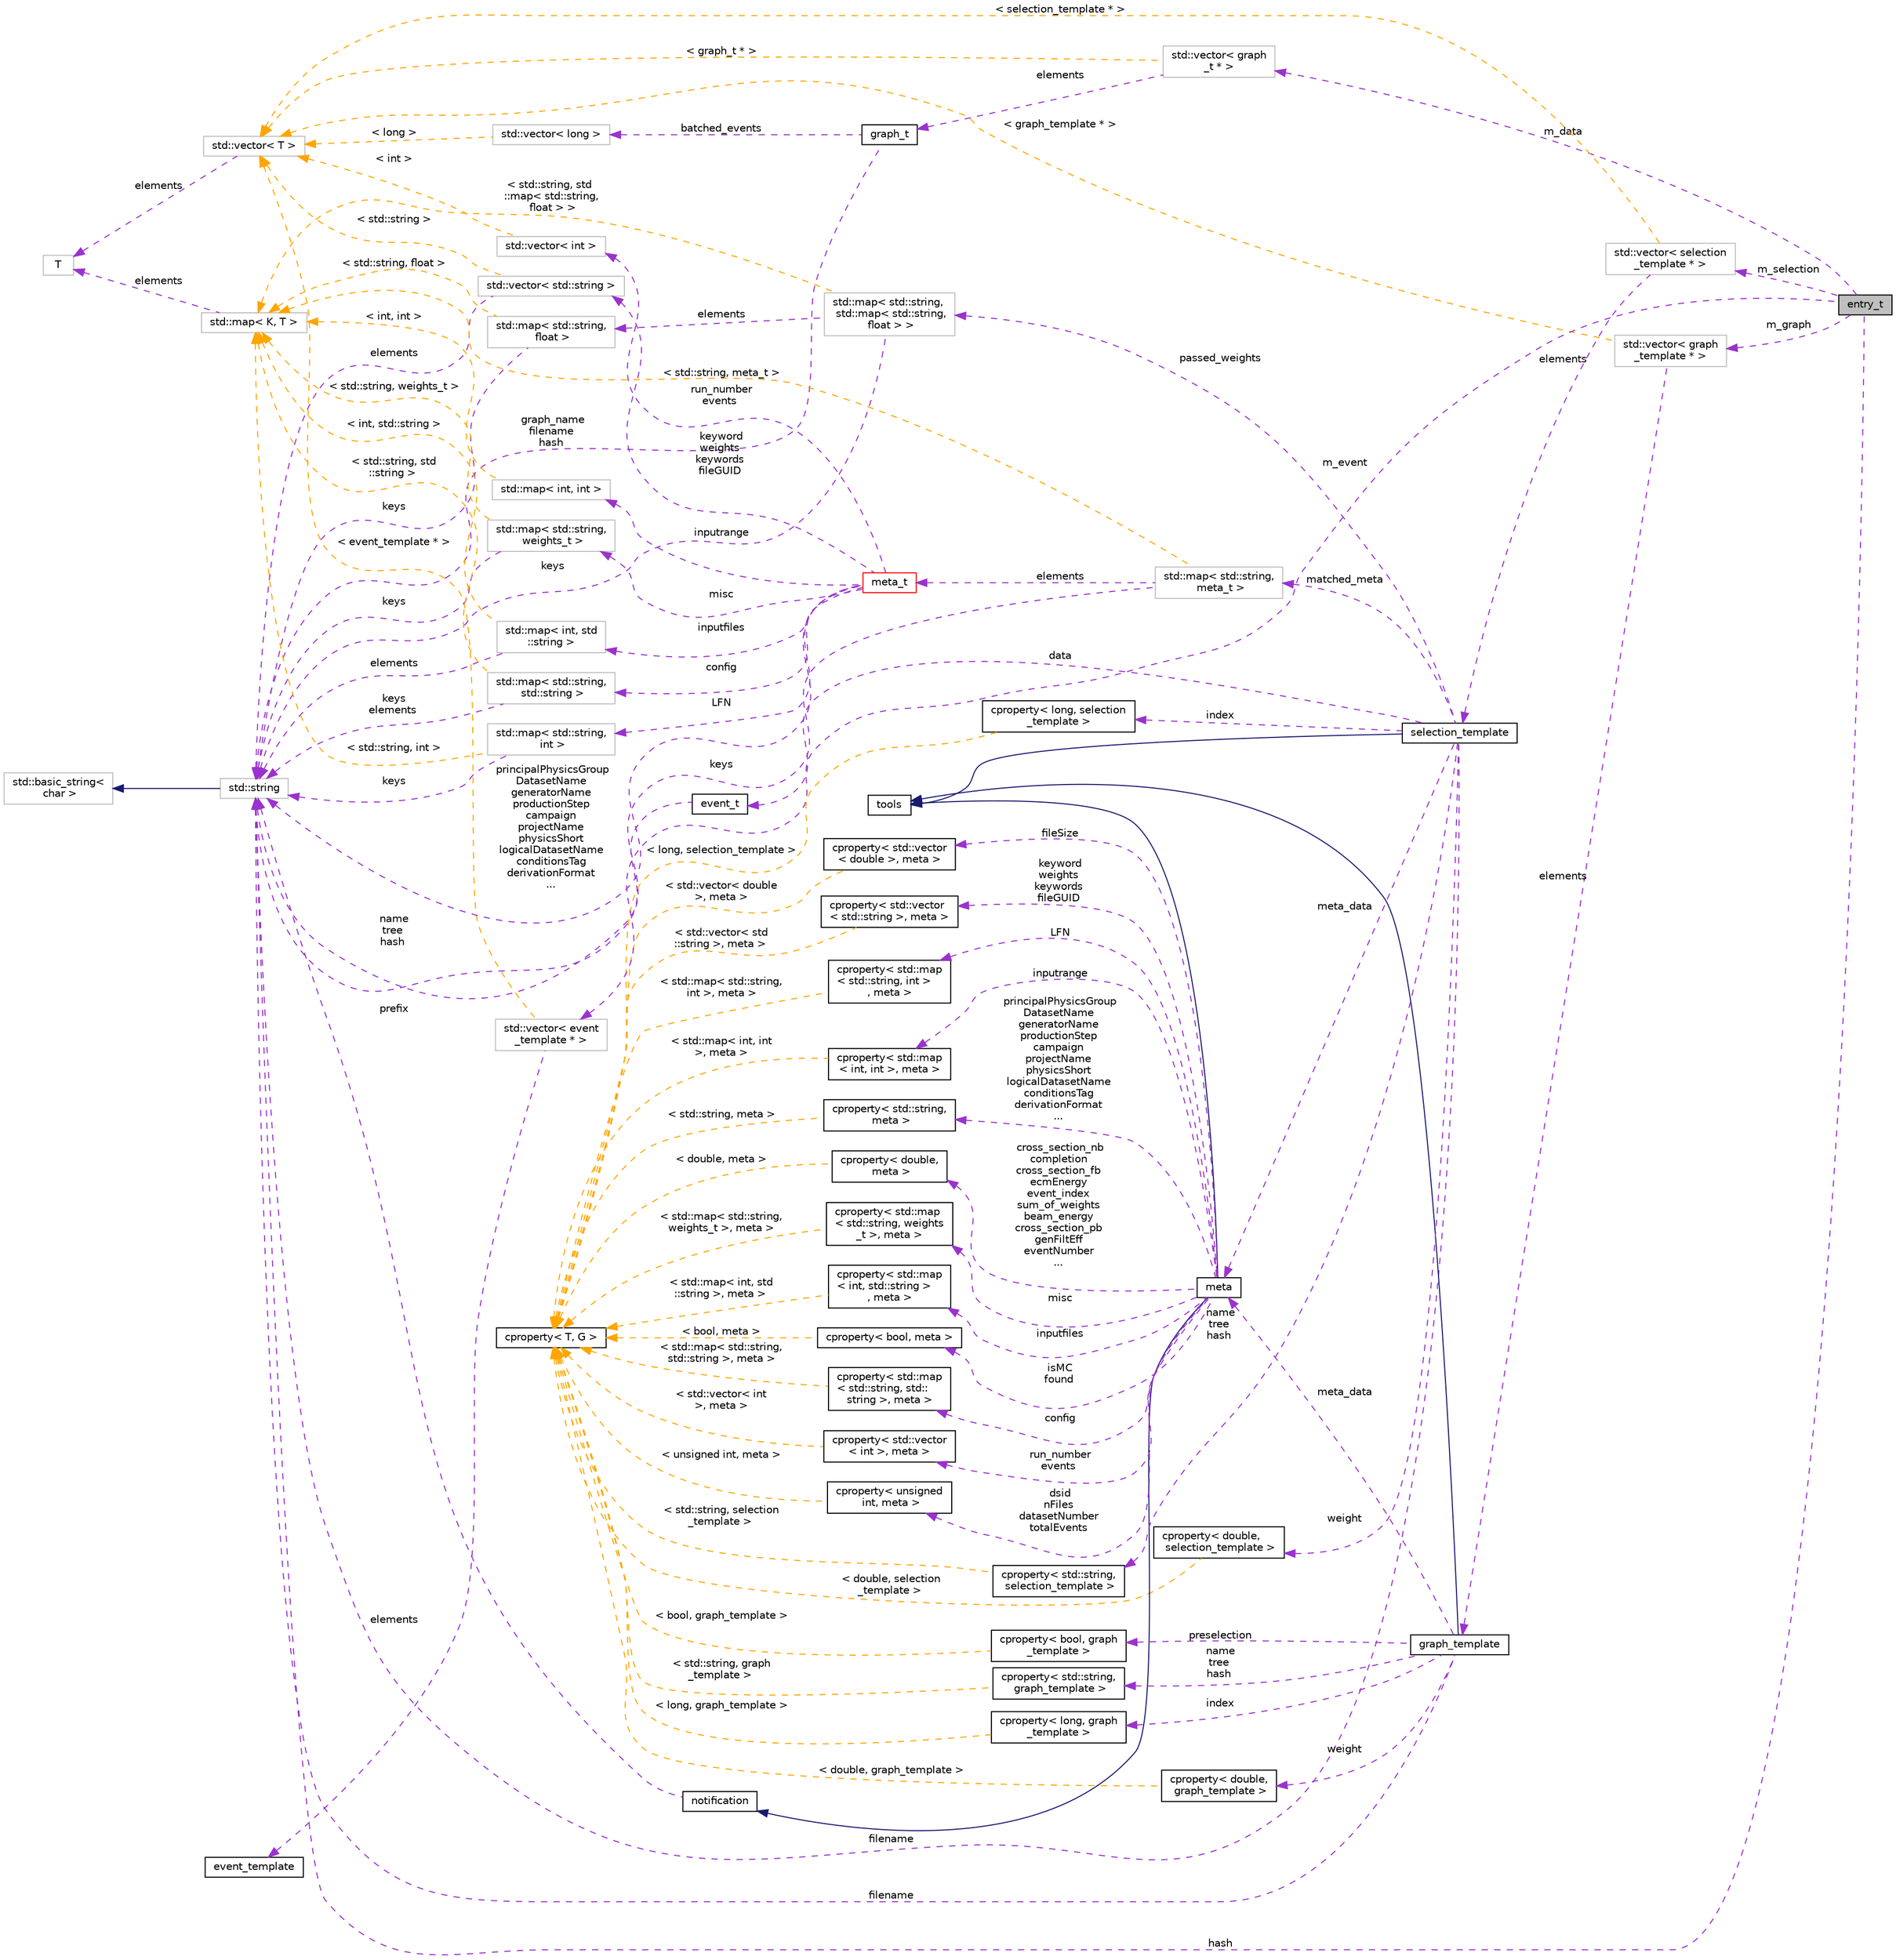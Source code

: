 digraph "entry_t"
{
 // INTERACTIVE_SVG=YES
 // LATEX_PDF_SIZE
  edge [fontname="Helvetica",fontsize="10",labelfontname="Helvetica",labelfontsize="10"];
  node [fontname="Helvetica",fontsize="10",shape=record];
  rankdir="LR";
  Node1 [label="entry_t",height=0.2,width=0.4,color="black", fillcolor="grey75", style="filled", fontcolor="black",tooltip=" "];
  Node2 -> Node1 [dir="back",color="darkorchid3",fontsize="10",style="dashed",label=" m_data" ,fontname="Helvetica"];
  Node2 [label="std::vector\< graph\l_t * \>",height=0.2,width=0.4,color="grey75", fillcolor="white", style="filled",tooltip=" "];
  Node3 -> Node2 [dir="back",color="darkorchid3",fontsize="10",style="dashed",label=" elements" ,fontname="Helvetica"];
  Node3 [label="graph_t",height=0.2,width=0.4,color="black", fillcolor="white", style="filled",URL="$structgraph__t.html",tooltip=" "];
  Node4 -> Node3 [dir="back",color="darkorchid3",fontsize="10",style="dashed",label=" batched_events" ,fontname="Helvetica"];
  Node4 [label="std::vector\< long \>",height=0.2,width=0.4,color="grey75", fillcolor="white", style="filled",tooltip=" "];
  Node5 -> Node4 [dir="back",color="orange",fontsize="10",style="dashed",label=" \< long \>" ,fontname="Helvetica"];
  Node5 [label="std::vector\< T \>",height=0.2,width=0.4,color="grey75", fillcolor="white", style="filled",tooltip="STL class."];
  Node6 -> Node5 [dir="back",color="darkorchid3",fontsize="10",style="dashed",label=" elements" ,fontname="Helvetica"];
  Node6 [label="T",height=0.2,width=0.4,color="grey75", fillcolor="white", style="filled",tooltip=" "];
  Node7 -> Node3 [dir="back",color="darkorchid3",fontsize="10",style="dashed",label=" graph_name\nfilename\nhash" ,fontname="Helvetica"];
  Node7 [label="std::string",height=0.2,width=0.4,color="grey75", fillcolor="white", style="filled",tooltip="STL class."];
  Node8 -> Node7 [dir="back",color="midnightblue",fontsize="10",style="solid",fontname="Helvetica"];
  Node8 [label="std::basic_string\<\l char \>",height=0.2,width=0.4,color="grey75", fillcolor="white", style="filled",tooltip="STL class."];
  Node5 -> Node2 [dir="back",color="orange",fontsize="10",style="dashed",label=" \< graph_t * \>" ,fontname="Helvetica"];
  Node9 -> Node1 [dir="back",color="darkorchid3",fontsize="10",style="dashed",label=" m_graph" ,fontname="Helvetica"];
  Node9 [label="std::vector\< graph\l_template * \>",height=0.2,width=0.4,color="grey75", fillcolor="white", style="filled",tooltip=" "];
  Node10 -> Node9 [dir="back",color="darkorchid3",fontsize="10",style="dashed",label=" elements" ,fontname="Helvetica"];
  Node10 [label="graph_template",height=0.2,width=0.4,color="black", fillcolor="white", style="filled",URL="$classgraph__template.html",tooltip=" "];
  Node11 -> Node10 [dir="back",color="midnightblue",fontsize="10",style="solid",fontname="Helvetica"];
  Node11 [label="tools",height=0.2,width=0.4,color="black", fillcolor="white", style="filled",URL="$classtools.html",tooltip="Provides a wide range of utility functions used throughout the framework."];
  Node12 -> Node10 [dir="back",color="darkorchid3",fontsize="10",style="dashed",label=" preselection" ,fontname="Helvetica"];
  Node12 [label="cproperty\< bool, graph\l_template \>",height=0.2,width=0.4,color="black", fillcolor="white", style="filled",URL="$classcproperty.html",tooltip=" "];
  Node13 -> Node12 [dir="back",color="orange",fontsize="10",style="dashed",label=" \< bool, graph_template \>" ,fontname="Helvetica"];
  Node13 [label="cproperty\< T, G \>",height=0.2,width=0.4,color="black", fillcolor="white", style="filled",URL="$classcproperty.html",tooltip=" "];
  Node14 -> Node10 [dir="back",color="darkorchid3",fontsize="10",style="dashed",label=" meta_data" ,fontname="Helvetica"];
  Node14 [label="meta",height=0.2,width=0.4,color="black", fillcolor="white", style="filled",URL="$classmeta.html",tooltip="Provides properties and methods for metadata management."];
  Node11 -> Node14 [dir="back",color="midnightblue",fontsize="10",style="solid",fontname="Helvetica"];
  Node15 -> Node14 [dir="back",color="midnightblue",fontsize="10",style="solid",fontname="Helvetica"];
  Node15 [label="notification",height=0.2,width=0.4,color="black", fillcolor="white", style="filled",URL="$classnotification.html",tooltip="Provides logging and messaging functionality with various severity levels."];
  Node7 -> Node15 [dir="back",color="darkorchid3",fontsize="10",style="dashed",label=" prefix" ,fontname="Helvetica"];
  Node16 -> Node14 [dir="back",color="darkorchid3",fontsize="10",style="dashed",label=" config" ,fontname="Helvetica"];
  Node16 [label="cproperty\< std::map\l\< std::string, std::\lstring \>, meta \>",height=0.2,width=0.4,color="black", fillcolor="white", style="filled",URL="$classcproperty.html",tooltip=" "];
  Node13 -> Node16 [dir="back",color="orange",fontsize="10",style="dashed",label=" \< std::map\< std::string,\l std::string \>, meta \>" ,fontname="Helvetica"];
  Node17 -> Node14 [dir="back",color="darkorchid3",fontsize="10",style="dashed",label=" run_number\nevents" ,fontname="Helvetica"];
  Node17 [label="cproperty\< std::vector\l\< int \>, meta \>",height=0.2,width=0.4,color="black", fillcolor="white", style="filled",URL="$classcproperty.html",tooltip=" "];
  Node13 -> Node17 [dir="back",color="orange",fontsize="10",style="dashed",label=" \< std::vector\< int\l \>, meta \>" ,fontname="Helvetica"];
  Node18 -> Node14 [dir="back",color="darkorchid3",fontsize="10",style="dashed",label=" dsid\nnFiles\ndatasetNumber\ntotalEvents" ,fontname="Helvetica"];
  Node18 [label="cproperty\< unsigned\l int, meta \>",height=0.2,width=0.4,color="black", fillcolor="white", style="filled",URL="$classcproperty.html",tooltip=" "];
  Node13 -> Node18 [dir="back",color="orange",fontsize="10",style="dashed",label=" \< unsigned int, meta \>" ,fontname="Helvetica"];
  Node19 -> Node14 [dir="back",color="darkorchid3",fontsize="10",style="dashed",label=" fileSize" ,fontname="Helvetica"];
  Node19 [label="cproperty\< std::vector\l\< double \>, meta \>",height=0.2,width=0.4,color="black", fillcolor="white", style="filled",URL="$classcproperty.html",tooltip=" "];
  Node13 -> Node19 [dir="back",color="orange",fontsize="10",style="dashed",label=" \< std::vector\< double\l \>, meta \>" ,fontname="Helvetica"];
  Node20 -> Node14 [dir="back",color="darkorchid3",fontsize="10",style="dashed",label=" LFN" ,fontname="Helvetica"];
  Node20 [label="cproperty\< std::map\l\< std::string, int \>\l, meta \>",height=0.2,width=0.4,color="black", fillcolor="white", style="filled",URL="$classcproperty.html",tooltip=" "];
  Node13 -> Node20 [dir="back",color="orange",fontsize="10",style="dashed",label=" \< std::map\< std::string,\l int \>, meta \>" ,fontname="Helvetica"];
  Node21 -> Node14 [dir="back",color="darkorchid3",fontsize="10",style="dashed",label=" inputrange" ,fontname="Helvetica"];
  Node21 [label="cproperty\< std::map\l\< int, int \>, meta \>",height=0.2,width=0.4,color="black", fillcolor="white", style="filled",URL="$classcproperty.html",tooltip=" "];
  Node13 -> Node21 [dir="back",color="orange",fontsize="10",style="dashed",label=" \< std::map\< int, int\l \>, meta \>" ,fontname="Helvetica"];
  Node22 -> Node14 [dir="back",color="darkorchid3",fontsize="10",style="dashed",label=" keyword\nweights\nkeywords\nfileGUID" ,fontname="Helvetica"];
  Node22 [label="cproperty\< std::vector\l\< std::string \>, meta \>",height=0.2,width=0.4,color="black", fillcolor="white", style="filled",URL="$classcproperty.html",tooltip=" "];
  Node13 -> Node22 [dir="back",color="orange",fontsize="10",style="dashed",label=" \< std::vector\< std\l::string \>, meta \>" ,fontname="Helvetica"];
  Node23 -> Node14 [dir="back",color="darkorchid3",fontsize="10",style="dashed",label=" principalPhysicsGroup\nDatasetName\ngeneratorName\nproductionStep\ncampaign\nprojectName\nphysicsShort\nlogicalDatasetName\nconditionsTag\nderivationFormat\n..." ,fontname="Helvetica"];
  Node23 [label="cproperty\< std::string,\l meta \>",height=0.2,width=0.4,color="black", fillcolor="white", style="filled",URL="$classcproperty.html",tooltip=" "];
  Node13 -> Node23 [dir="back",color="orange",fontsize="10",style="dashed",label=" \< std::string, meta \>" ,fontname="Helvetica"];
  Node24 -> Node14 [dir="back",color="darkorchid3",fontsize="10",style="dashed",label=" cross_section_nb\ncompletion\ncross_section_fb\necmEnergy\nevent_index\nsum_of_weights\nbeam_energy\ncross_section_pb\ngenFiltEff\neventNumber\n..." ,fontname="Helvetica"];
  Node24 [label="cproperty\< double,\l meta \>",height=0.2,width=0.4,color="black", fillcolor="white", style="filled",URL="$classcproperty.html",tooltip=" "];
  Node13 -> Node24 [dir="back",color="orange",fontsize="10",style="dashed",label=" \< double, meta \>" ,fontname="Helvetica"];
  Node25 -> Node14 [dir="back",color="darkorchid3",fontsize="10",style="dashed",label=" misc" ,fontname="Helvetica"];
  Node25 [label="cproperty\< std::map\l\< std::string, weights\l_t \>, meta \>",height=0.2,width=0.4,color="black", fillcolor="white", style="filled",URL="$classcproperty.html",tooltip=" "];
  Node13 -> Node25 [dir="back",color="orange",fontsize="10",style="dashed",label=" \< std::map\< std::string,\l weights_t \>, meta \>" ,fontname="Helvetica"];
  Node26 -> Node14 [dir="back",color="darkorchid3",fontsize="10",style="dashed",label=" inputfiles" ,fontname="Helvetica"];
  Node26 [label="cproperty\< std::map\l\< int, std::string \>\l, meta \>",height=0.2,width=0.4,color="black", fillcolor="white", style="filled",URL="$classcproperty.html",tooltip=" "];
  Node13 -> Node26 [dir="back",color="orange",fontsize="10",style="dashed",label=" \< std::map\< int, std\l::string \>, meta \>" ,fontname="Helvetica"];
  Node27 -> Node14 [dir="back",color="darkorchid3",fontsize="10",style="dashed",label=" isMC\nfound" ,fontname="Helvetica"];
  Node27 [label="cproperty\< bool, meta \>",height=0.2,width=0.4,color="black", fillcolor="white", style="filled",URL="$classcproperty.html",tooltip=" "];
  Node13 -> Node27 [dir="back",color="orange",fontsize="10",style="dashed",label=" \< bool, meta \>" ,fontname="Helvetica"];
  Node28 -> Node10 [dir="back",color="darkorchid3",fontsize="10",style="dashed",label=" name\ntree\nhash" ,fontname="Helvetica"];
  Node28 [label="cproperty\< std::string,\l graph_template \>",height=0.2,width=0.4,color="black", fillcolor="white", style="filled",URL="$classcproperty.html",tooltip=" "];
  Node13 -> Node28 [dir="back",color="orange",fontsize="10",style="dashed",label=" \< std::string, graph\l_template \>" ,fontname="Helvetica"];
  Node7 -> Node10 [dir="back",color="darkorchid3",fontsize="10",style="dashed",label=" filename" ,fontname="Helvetica"];
  Node29 -> Node10 [dir="back",color="darkorchid3",fontsize="10",style="dashed",label=" index" ,fontname="Helvetica"];
  Node29 [label="cproperty\< long, graph\l_template \>",height=0.2,width=0.4,color="black", fillcolor="white", style="filled",URL="$classcproperty.html",tooltip=" "];
  Node13 -> Node29 [dir="back",color="orange",fontsize="10",style="dashed",label=" \< long, graph_template \>" ,fontname="Helvetica"];
  Node30 -> Node10 [dir="back",color="darkorchid3",fontsize="10",style="dashed",label=" weight" ,fontname="Helvetica"];
  Node30 [label="cproperty\< double,\l graph_template \>",height=0.2,width=0.4,color="black", fillcolor="white", style="filled",URL="$classcproperty.html",tooltip=" "];
  Node13 -> Node30 [dir="back",color="orange",fontsize="10",style="dashed",label=" \< double, graph_template \>" ,fontname="Helvetica"];
  Node5 -> Node9 [dir="back",color="orange",fontsize="10",style="dashed",label=" \< graph_template * \>" ,fontname="Helvetica"];
  Node31 -> Node1 [dir="back",color="darkorchid3",fontsize="10",style="dashed",label=" m_selection" ,fontname="Helvetica"];
  Node31 [label="std::vector\< selection\l_template * \>",height=0.2,width=0.4,color="grey75", fillcolor="white", style="filled",tooltip=" "];
  Node32 -> Node31 [dir="back",color="darkorchid3",fontsize="10",style="dashed",label=" elements" ,fontname="Helvetica"];
  Node32 [label="selection_template",height=0.2,width=0.4,color="black", fillcolor="white", style="filled",URL="$classselection__template.html",tooltip=" "];
  Node11 -> Node32 [dir="back",color="midnightblue",fontsize="10",style="solid",fontname="Helvetica"];
  Node33 -> Node32 [dir="back",color="darkorchid3",fontsize="10",style="dashed",label=" data" ,fontname="Helvetica"];
  Node33 [label="event_t",height=0.2,width=0.4,color="black", fillcolor="white", style="filled",URL="$structevent__t.html",tooltip=" "];
  Node7 -> Node33 [dir="back",color="darkorchid3",fontsize="10",style="dashed",label=" name\ntree\nhash" ,fontname="Helvetica"];
  Node14 -> Node32 [dir="back",color="darkorchid3",fontsize="10",style="dashed",label=" meta_data" ,fontname="Helvetica"];
  Node7 -> Node32 [dir="back",color="darkorchid3",fontsize="10",style="dashed",label=" filename" ,fontname="Helvetica"];
  Node34 -> Node32 [dir="back",color="darkorchid3",fontsize="10",style="dashed",label=" matched_meta" ,fontname="Helvetica"];
  Node34 [label="std::map\< std::string,\l meta_t \>",height=0.2,width=0.4,color="grey75", fillcolor="white", style="filled",tooltip=" "];
  Node7 -> Node34 [dir="back",color="darkorchid3",fontsize="10",style="dashed",label=" keys" ,fontname="Helvetica"];
  Node35 -> Node34 [dir="back",color="darkorchid3",fontsize="10",style="dashed",label=" elements" ,fontname="Helvetica"];
  Node35 [label="meta_t",height=0.2,width=0.4,color="red", fillcolor="white", style="filled",URL="$structmeta__t.html",tooltip="Main structure for storing metadata about physics datasets."];
  Node36 -> Node35 [dir="back",color="darkorchid3",fontsize="10",style="dashed",label=" LFN" ,fontname="Helvetica"];
  Node36 [label="std::map\< std::string,\l int \>",height=0.2,width=0.4,color="grey75", fillcolor="white", style="filled",tooltip=" "];
  Node7 -> Node36 [dir="back",color="darkorchid3",fontsize="10",style="dashed",label=" keys" ,fontname="Helvetica"];
  Node37 -> Node36 [dir="back",color="orange",fontsize="10",style="dashed",label=" \< std::string, int \>" ,fontname="Helvetica"];
  Node37 [label="std::map\< K, T \>",height=0.2,width=0.4,color="grey75", fillcolor="white", style="filled",tooltip="STL class."];
  Node6 -> Node37 [dir="back",color="darkorchid3",fontsize="10",style="dashed",label=" elements" ,fontname="Helvetica"];
  Node39 -> Node35 [dir="back",color="darkorchid3",fontsize="10",style="dashed",label=" misc" ,fontname="Helvetica"];
  Node39 [label="std::map\< std::string,\l weights_t \>",height=0.2,width=0.4,color="grey75", fillcolor="white", style="filled",tooltip=" "];
  Node7 -> Node39 [dir="back",color="darkorchid3",fontsize="10",style="dashed",label=" keys" ,fontname="Helvetica"];
  Node37 -> Node39 [dir="back",color="orange",fontsize="10",style="dashed",label=" \< std::string, weights_t \>" ,fontname="Helvetica"];
  Node42 -> Node35 [dir="back",color="darkorchid3",fontsize="10",style="dashed",label=" inputrange" ,fontname="Helvetica"];
  Node42 [label="std::map\< int, int \>",height=0.2,width=0.4,color="grey75", fillcolor="white", style="filled",tooltip=" "];
  Node37 -> Node42 [dir="back",color="orange",fontsize="10",style="dashed",label=" \< int, int \>" ,fontname="Helvetica"];
  Node43 -> Node35 [dir="back",color="darkorchid3",fontsize="10",style="dashed",label=" config" ,fontname="Helvetica"];
  Node43 [label="std::map\< std::string,\l std::string \>",height=0.2,width=0.4,color="grey75", fillcolor="white", style="filled",tooltip=" "];
  Node7 -> Node43 [dir="back",color="darkorchid3",fontsize="10",style="dashed",label=" keys\nelements" ,fontname="Helvetica"];
  Node37 -> Node43 [dir="back",color="orange",fontsize="10",style="dashed",label=" \< std::string, std\l::string \>" ,fontname="Helvetica"];
  Node7 -> Node35 [dir="back",color="darkorchid3",fontsize="10",style="dashed",label=" principalPhysicsGroup\nDatasetName\ngeneratorName\nproductionStep\ncampaign\nprojectName\nphysicsShort\nlogicalDatasetName\nconditionsTag\nderivationFormat\n..." ,fontname="Helvetica"];
  Node44 -> Node35 [dir="back",color="darkorchid3",fontsize="10",style="dashed",label=" run_number\nevents" ,fontname="Helvetica"];
  Node44 [label="std::vector\< int \>",height=0.2,width=0.4,color="grey75", fillcolor="white", style="filled",tooltip=" "];
  Node5 -> Node44 [dir="back",color="orange",fontsize="10",style="dashed",label=" \< int \>" ,fontname="Helvetica"];
  Node45 -> Node35 [dir="back",color="darkorchid3",fontsize="10",style="dashed",label=" inputfiles" ,fontname="Helvetica"];
  Node45 [label="std::map\< int, std\l::string \>",height=0.2,width=0.4,color="grey75", fillcolor="white", style="filled",tooltip=" "];
  Node7 -> Node45 [dir="back",color="darkorchid3",fontsize="10",style="dashed",label=" elements" ,fontname="Helvetica"];
  Node37 -> Node45 [dir="back",color="orange",fontsize="10",style="dashed",label=" \< int, std::string \>" ,fontname="Helvetica"];
  Node46 -> Node35 [dir="back",color="darkorchid3",fontsize="10",style="dashed",label=" keyword\nweights\nkeywords\nfileGUID" ,fontname="Helvetica"];
  Node46 [label="std::vector\< std::string \>",height=0.2,width=0.4,color="grey75", fillcolor="white", style="filled",tooltip=" "];
  Node7 -> Node46 [dir="back",color="darkorchid3",fontsize="10",style="dashed",label=" elements" ,fontname="Helvetica"];
  Node5 -> Node46 [dir="back",color="orange",fontsize="10",style="dashed",label=" \< std::string \>" ,fontname="Helvetica"];
  Node37 -> Node34 [dir="back",color="orange",fontsize="10",style="dashed",label=" \< std::string, meta_t \>" ,fontname="Helvetica"];
  Node48 -> Node32 [dir="back",color="darkorchid3",fontsize="10",style="dashed",label=" passed_weights" ,fontname="Helvetica"];
  Node48 [label="std::map\< std::string,\l std::map\< std::string,\l float \> \>",height=0.2,width=0.4,color="grey75", fillcolor="white", style="filled",tooltip=" "];
  Node41 -> Node48 [dir="back",color="darkorchid3",fontsize="10",style="dashed",label=" elements" ,fontname="Helvetica"];
  Node41 [label="std::map\< std::string,\l float \>",height=0.2,width=0.4,color="grey75", fillcolor="white", style="filled",tooltip=" "];
  Node7 -> Node41 [dir="back",color="darkorchid3",fontsize="10",style="dashed",label=" keys" ,fontname="Helvetica"];
  Node37 -> Node41 [dir="back",color="orange",fontsize="10",style="dashed",label=" \< std::string, float \>" ,fontname="Helvetica"];
  Node7 -> Node48 [dir="back",color="darkorchid3",fontsize="10",style="dashed",label=" keys" ,fontname="Helvetica"];
  Node37 -> Node48 [dir="back",color="orange",fontsize="10",style="dashed",label=" \< std::string, std\l::map\< std::string,\l float \> \>" ,fontname="Helvetica"];
  Node49 -> Node32 [dir="back",color="darkorchid3",fontsize="10",style="dashed",label=" index" ,fontname="Helvetica"];
  Node49 [label="cproperty\< long, selection\l_template \>",height=0.2,width=0.4,color="black", fillcolor="white", style="filled",URL="$classcproperty.html",tooltip=" "];
  Node13 -> Node49 [dir="back",color="orange",fontsize="10",style="dashed",label=" \< long, selection_template \>" ,fontname="Helvetica"];
  Node50 -> Node32 [dir="back",color="darkorchid3",fontsize="10",style="dashed",label=" name\ntree\nhash" ,fontname="Helvetica"];
  Node50 [label="cproperty\< std::string,\l selection_template \>",height=0.2,width=0.4,color="black", fillcolor="white", style="filled",URL="$classcproperty.html",tooltip=" "];
  Node13 -> Node50 [dir="back",color="orange",fontsize="10",style="dashed",label=" \< std::string, selection\l_template \>" ,fontname="Helvetica"];
  Node51 -> Node32 [dir="back",color="darkorchid3",fontsize="10",style="dashed",label=" weight" ,fontname="Helvetica"];
  Node51 [label="cproperty\< double,\l selection_template \>",height=0.2,width=0.4,color="black", fillcolor="white", style="filled",URL="$classcproperty.html",tooltip=" "];
  Node13 -> Node51 [dir="back",color="orange",fontsize="10",style="dashed",label=" \< double, selection\l_template \>" ,fontname="Helvetica"];
  Node5 -> Node31 [dir="back",color="orange",fontsize="10",style="dashed",label=" \< selection_template * \>" ,fontname="Helvetica"];
  Node7 -> Node1 [dir="back",color="darkorchid3",fontsize="10",style="dashed",label=" hash" ,fontname="Helvetica"];
  Node52 -> Node1 [dir="back",color="darkorchid3",fontsize="10",style="dashed",label=" m_event" ,fontname="Helvetica"];
  Node52 [label="std::vector\< event\l_template * \>",height=0.2,width=0.4,color="grey75", fillcolor="white", style="filled",tooltip=" "];
  Node53 -> Node52 [dir="back",color="darkorchid3",fontsize="10",style="dashed",label=" elements" ,fontname="Helvetica"];
  Node53 [label="event_template",height=0.2,width=0.4,color="black", fillcolor="white", style="filled",URL="$classevent__template.html",tooltip="Basisvorlage-Klasse für Ereignisdaten-Darstellung und -Manipulation."];
  Node5 -> Node52 [dir="back",color="orange",fontsize="10",style="dashed",label=" \< event_template * \>" ,fontname="Helvetica"];
}
